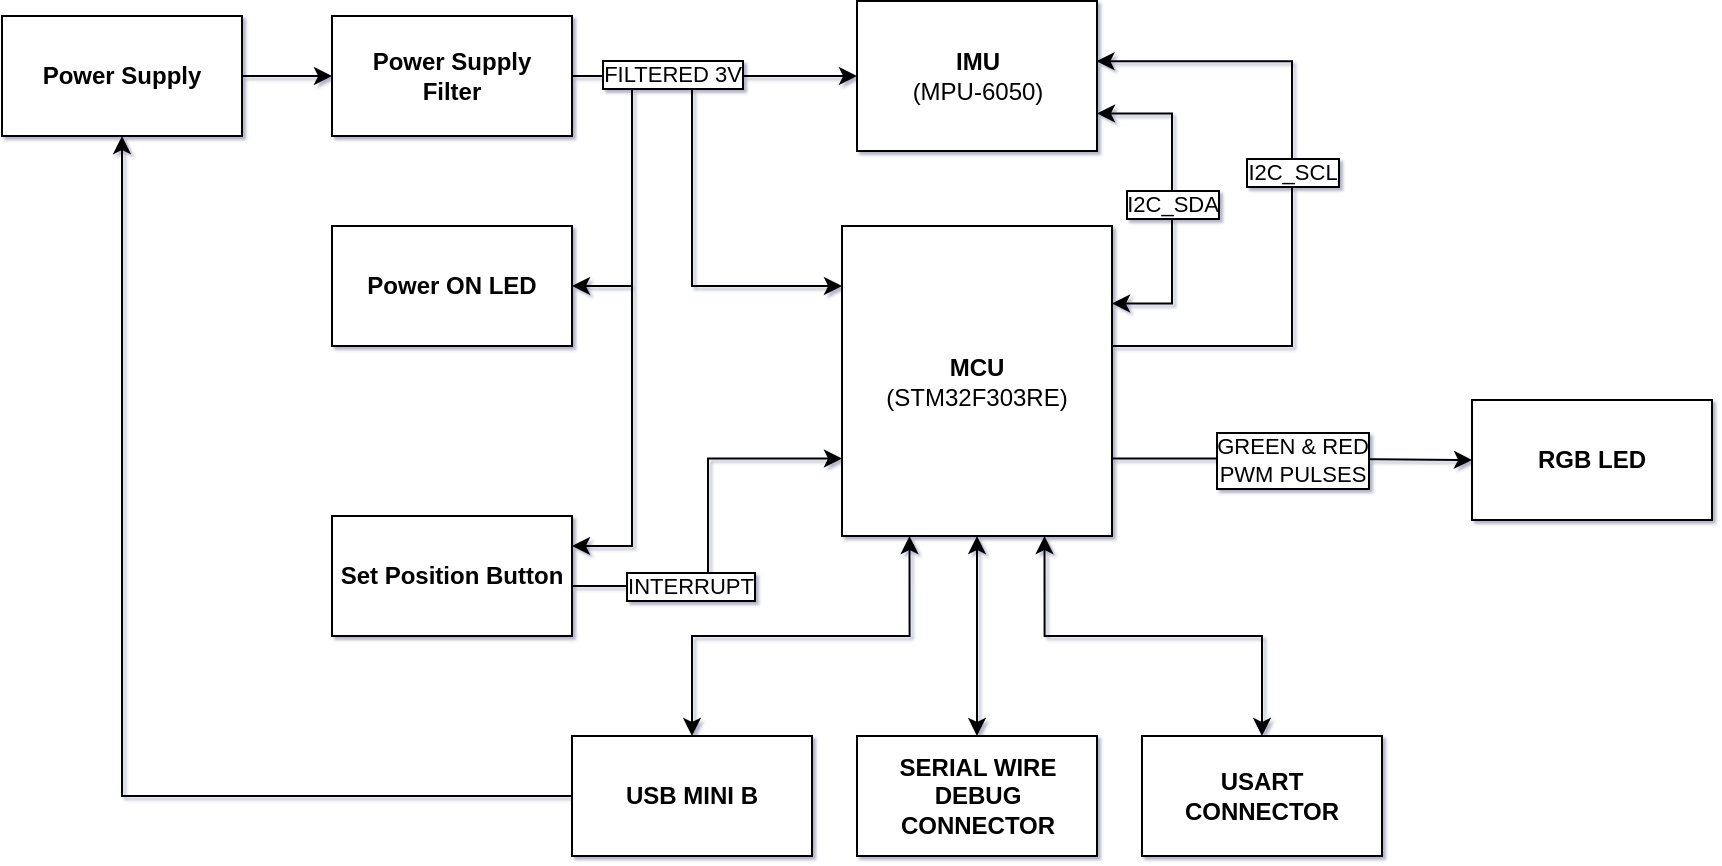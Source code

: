 <mxfile version="21.6.8" type="device">
  <diagram name="Page-1" id="p9f0EztIlGwvOAvds4I1">
    <mxGraphModel dx="1036" dy="623" grid="1" gridSize="15" guides="1" tooltips="1" connect="1" arrows="1" fold="1" page="1" pageScale="1" pageWidth="850" pageHeight="1100" background="none" math="0" shadow="1">
      <root>
        <mxCell id="0" />
        <mxCell id="1" parent="0" />
        <mxCell id="-UvD9ZInSkoe62gdIKDS-26" style="edgeStyle=orthogonalEdgeStyle;rounded=0;orthogonalLoop=1;jettySize=auto;html=1;entryX=1;entryY=0.25;entryDx=0;entryDy=0;exitX=1;exitY=0.5;exitDx=0;exitDy=0;" parent="1" source="-UvD9ZInSkoe62gdIKDS-2" target="-UvD9ZInSkoe62gdIKDS-7" edge="1">
          <mxGeometry relative="1" as="geometry">
            <Array as="points">
              <mxPoint x="345" y="270" />
              <mxPoint x="345" y="505" />
            </Array>
          </mxGeometry>
        </mxCell>
        <mxCell id="-UvD9ZInSkoe62gdIKDS-3" style="edgeStyle=orthogonalEdgeStyle;rounded=0;orthogonalLoop=1;jettySize=auto;html=1;" parent="1" source="-UvD9ZInSkoe62gdIKDS-1" target="-UvD9ZInSkoe62gdIKDS-2" edge="1">
          <mxGeometry relative="1" as="geometry" />
        </mxCell>
        <mxCell id="-UvD9ZInSkoe62gdIKDS-1" value="Power Supply" style="rounded=0;whiteSpace=wrap;html=1;fontStyle=1" parent="1" vertex="1">
          <mxGeometry x="30" y="240" width="120" height="60" as="geometry" />
        </mxCell>
        <mxCell id="-UvD9ZInSkoe62gdIKDS-9" style="edgeStyle=orthogonalEdgeStyle;rounded=0;orthogonalLoop=1;jettySize=auto;html=1;exitX=1;exitY=0.5;exitDx=0;exitDy=0;entryX=0;entryY=0.5;entryDx=0;entryDy=0;" parent="1" source="-UvD9ZInSkoe62gdIKDS-2" target="-UvD9ZInSkoe62gdIKDS-4" edge="1">
          <mxGeometry relative="1" as="geometry" />
        </mxCell>
        <mxCell id="-UvD9ZInSkoe62gdIKDS-23" style="edgeStyle=orthogonalEdgeStyle;rounded=0;orthogonalLoop=1;jettySize=auto;html=1;exitX=1;exitY=0.5;exitDx=0;exitDy=0;entryX=1;entryY=0.5;entryDx=0;entryDy=0;" parent="1" source="-UvD9ZInSkoe62gdIKDS-2" target="-UvD9ZInSkoe62gdIKDS-6" edge="1">
          <mxGeometry relative="1" as="geometry">
            <Array as="points">
              <mxPoint x="345" y="270" />
              <mxPoint x="345" y="375" />
            </Array>
          </mxGeometry>
        </mxCell>
        <mxCell id="-UvD9ZInSkoe62gdIKDS-11" style="edgeStyle=orthogonalEdgeStyle;rounded=0;orthogonalLoop=1;jettySize=auto;html=1;exitX=1;exitY=0.5;exitDx=0;exitDy=0;" parent="1" source="-UvD9ZInSkoe62gdIKDS-2" target="-UvD9ZInSkoe62gdIKDS-5" edge="1">
          <mxGeometry relative="1" as="geometry">
            <Array as="points">
              <mxPoint x="375" y="270" />
              <mxPoint x="375" y="375" />
            </Array>
          </mxGeometry>
        </mxCell>
        <mxCell id="-UvD9ZInSkoe62gdIKDS-15" value="FILTERED 3V" style="edgeLabel;html=1;align=center;verticalAlign=middle;resizable=0;points=[];labelBorderColor=default;" parent="-UvD9ZInSkoe62gdIKDS-11" vertex="1" connectable="0">
          <mxGeometry x="-0.585" y="-1" relative="1" as="geometry">
            <mxPoint y="-2" as="offset" />
          </mxGeometry>
        </mxCell>
        <mxCell id="-UvD9ZInSkoe62gdIKDS-2" value="Power Supply&lt;br&gt;Filter" style="rounded=0;whiteSpace=wrap;html=1;fontStyle=1" parent="1" vertex="1">
          <mxGeometry x="195" y="240" width="120" height="60" as="geometry" />
        </mxCell>
        <mxCell id="-UvD9ZInSkoe62gdIKDS-17" style="rounded=0;orthogonalLoop=1;jettySize=auto;html=1;exitX=1;exitY=0.75;exitDx=0;exitDy=0;entryX=1;entryY=0.25;entryDx=0;entryDy=0;edgeStyle=orthogonalEdgeStyle;startArrow=classic;startFill=1;" parent="1" source="-UvD9ZInSkoe62gdIKDS-4" target="-UvD9ZInSkoe62gdIKDS-5" edge="1">
          <mxGeometry relative="1" as="geometry">
            <Array as="points">
              <mxPoint x="615" y="289" />
              <mxPoint x="615" y="384" />
            </Array>
          </mxGeometry>
        </mxCell>
        <mxCell id="-UvD9ZInSkoe62gdIKDS-21" value="I2C_SDA" style="edgeLabel;html=1;align=center;verticalAlign=middle;resizable=0;points=[];labelBorderColor=default;" parent="-UvD9ZInSkoe62gdIKDS-17" vertex="1" connectable="0">
          <mxGeometry x="0.011" relative="1" as="geometry">
            <mxPoint as="offset" />
          </mxGeometry>
        </mxCell>
        <mxCell id="-UvD9ZInSkoe62gdIKDS-4" value="&lt;b&gt;IMU &lt;/b&gt;&lt;br&gt;(MPU-6050)" style="rounded=0;whiteSpace=wrap;html=1;" parent="1" vertex="1">
          <mxGeometry x="457.5" y="232.5" width="120" height="75" as="geometry" />
        </mxCell>
        <mxCell id="-UvD9ZInSkoe62gdIKDS-13" style="edgeStyle=orthogonalEdgeStyle;rounded=0;orthogonalLoop=1;jettySize=auto;html=1;exitX=1;exitY=0.75;exitDx=0;exitDy=0;" parent="1" source="-UvD9ZInSkoe62gdIKDS-5" target="-UvD9ZInSkoe62gdIKDS-8" edge="1">
          <mxGeometry relative="1" as="geometry" />
        </mxCell>
        <mxCell id="-UvD9ZInSkoe62gdIKDS-14" value="GREEN &amp;amp; RED&lt;br style=&quot;font-size: 11px;&quot;&gt;PWM PULSES" style="edgeLabel;html=1;align=center;verticalAlign=middle;resizable=0;points=[];labelBorderColor=default;fontSize=11;spacingBottom=0;spacingTop=0;" parent="-UvD9ZInSkoe62gdIKDS-13" vertex="1" connectable="0">
          <mxGeometry x="0.334" y="-2" relative="1" as="geometry">
            <mxPoint x="-30" y="-2" as="offset" />
          </mxGeometry>
        </mxCell>
        <mxCell id="-UvD9ZInSkoe62gdIKDS-19" style="edgeStyle=orthogonalEdgeStyle;rounded=0;orthogonalLoop=1;jettySize=auto;html=1;entryX=0.998;entryY=0.401;entryDx=0;entryDy=0;entryPerimeter=0;exitX=1;exitY=0.387;exitDx=0;exitDy=0;exitPerimeter=0;" parent="1" source="-UvD9ZInSkoe62gdIKDS-5" target="-UvD9ZInSkoe62gdIKDS-4" edge="1">
          <mxGeometry relative="1" as="geometry">
            <Array as="points">
              <mxPoint x="675" y="405" />
              <mxPoint x="675" y="263" />
            </Array>
          </mxGeometry>
        </mxCell>
        <mxCell id="-UvD9ZInSkoe62gdIKDS-22" value="I2C_SCL" style="edgeLabel;html=1;align=center;verticalAlign=middle;resizable=0;points=[];labelBorderColor=default;" parent="-UvD9ZInSkoe62gdIKDS-19" vertex="1" connectable="0">
          <mxGeometry x="0.076" relative="1" as="geometry">
            <mxPoint as="offset" />
          </mxGeometry>
        </mxCell>
        <mxCell id="-UvD9ZInSkoe62gdIKDS-5" value="&lt;b&gt;MCU &lt;/b&gt;&lt;br&gt;(STM32F303RE)" style="rounded=0;whiteSpace=wrap;html=1;" parent="1" vertex="1">
          <mxGeometry x="450" y="345" width="135" height="155" as="geometry" />
        </mxCell>
        <mxCell id="-UvD9ZInSkoe62gdIKDS-6" value="Power ON LED" style="rounded=0;whiteSpace=wrap;html=1;fontStyle=1" parent="1" vertex="1">
          <mxGeometry x="195" y="345" width="120" height="60" as="geometry" />
        </mxCell>
        <mxCell id="-UvD9ZInSkoe62gdIKDS-24" style="edgeStyle=orthogonalEdgeStyle;rounded=0;orthogonalLoop=1;jettySize=auto;html=1;exitX=1;exitY=0.5;exitDx=0;exitDy=0;entryX=0;entryY=0.75;entryDx=0;entryDy=0;" parent="1" source="-UvD9ZInSkoe62gdIKDS-7" target="-UvD9ZInSkoe62gdIKDS-5" edge="1">
          <mxGeometry relative="1" as="geometry">
            <Array as="points">
              <mxPoint x="315" y="525" />
              <mxPoint x="383" y="525" />
              <mxPoint x="383" y="461" />
            </Array>
          </mxGeometry>
        </mxCell>
        <mxCell id="-UvD9ZInSkoe62gdIKDS-25" value="INTERRUPT" style="edgeLabel;html=1;align=center;verticalAlign=middle;resizable=0;points=[];labelBorderColor=default;" parent="-UvD9ZInSkoe62gdIKDS-24" vertex="1" connectable="0">
          <mxGeometry x="-0.373" relative="1" as="geometry">
            <mxPoint as="offset" />
          </mxGeometry>
        </mxCell>
        <mxCell id="-UvD9ZInSkoe62gdIKDS-7" value="Set Position Button" style="rounded=0;whiteSpace=wrap;html=1;fontStyle=1" parent="1" vertex="1">
          <mxGeometry x="195" y="490" width="120" height="60" as="geometry" />
        </mxCell>
        <mxCell id="-UvD9ZInSkoe62gdIKDS-8" value="RGB LED" style="rounded=0;whiteSpace=wrap;html=1;fontStyle=1" parent="1" vertex="1">
          <mxGeometry x="765" y="432" width="120" height="60" as="geometry" />
        </mxCell>
        <mxCell id="yPEFWWGy10OL0Y0w3v0T-5" style="edgeStyle=orthogonalEdgeStyle;rounded=0;orthogonalLoop=1;jettySize=auto;html=1;exitX=0;exitY=0.5;exitDx=0;exitDy=0;entryX=0.5;entryY=1;entryDx=0;entryDy=0;" edge="1" parent="1" source="yPEFWWGy10OL0Y0w3v0T-1" target="-UvD9ZInSkoe62gdIKDS-1">
          <mxGeometry relative="1" as="geometry" />
        </mxCell>
        <mxCell id="yPEFWWGy10OL0Y0w3v0T-6" style="edgeStyle=orthogonalEdgeStyle;rounded=0;orthogonalLoop=1;jettySize=auto;html=1;exitX=0.5;exitY=0;exitDx=0;exitDy=0;entryX=0.25;entryY=1;entryDx=0;entryDy=0;startArrow=classic;startFill=1;" edge="1" parent="1" source="yPEFWWGy10OL0Y0w3v0T-1" target="-UvD9ZInSkoe62gdIKDS-5">
          <mxGeometry relative="1" as="geometry" />
        </mxCell>
        <mxCell id="yPEFWWGy10OL0Y0w3v0T-1" value="USB MINI B" style="rounded=0;whiteSpace=wrap;html=1;fontStyle=1" vertex="1" parent="1">
          <mxGeometry x="315" y="600" width="120" height="60" as="geometry" />
        </mxCell>
        <mxCell id="yPEFWWGy10OL0Y0w3v0T-4" style="edgeStyle=orthogonalEdgeStyle;rounded=0;orthogonalLoop=1;jettySize=auto;html=1;exitX=0.5;exitY=0;exitDx=0;exitDy=0;entryX=0.5;entryY=1;entryDx=0;entryDy=0;endArrow=classic;endFill=1;startArrow=classic;startFill=1;" edge="1" parent="1" source="yPEFWWGy10OL0Y0w3v0T-2" target="-UvD9ZInSkoe62gdIKDS-5">
          <mxGeometry relative="1" as="geometry" />
        </mxCell>
        <mxCell id="yPEFWWGy10OL0Y0w3v0T-2" value="SERIAL WIRE DEBUG CONNECTOR" style="rounded=0;whiteSpace=wrap;html=1;fontStyle=1" vertex="1" parent="1">
          <mxGeometry x="457.5" y="600" width="120" height="60" as="geometry" />
        </mxCell>
        <mxCell id="yPEFWWGy10OL0Y0w3v0T-7" style="edgeStyle=orthogonalEdgeStyle;rounded=0;orthogonalLoop=1;jettySize=auto;html=1;exitX=0.5;exitY=0;exitDx=0;exitDy=0;entryX=0.75;entryY=1;entryDx=0;entryDy=0;startArrow=classic;startFill=1;" edge="1" parent="1" source="yPEFWWGy10OL0Y0w3v0T-3" target="-UvD9ZInSkoe62gdIKDS-5">
          <mxGeometry relative="1" as="geometry" />
        </mxCell>
        <mxCell id="yPEFWWGy10OL0Y0w3v0T-3" value="USART CONNECTOR" style="rounded=0;whiteSpace=wrap;html=1;fontStyle=1" vertex="1" parent="1">
          <mxGeometry x="600" y="600" width="120" height="60" as="geometry" />
        </mxCell>
      </root>
    </mxGraphModel>
  </diagram>
</mxfile>
